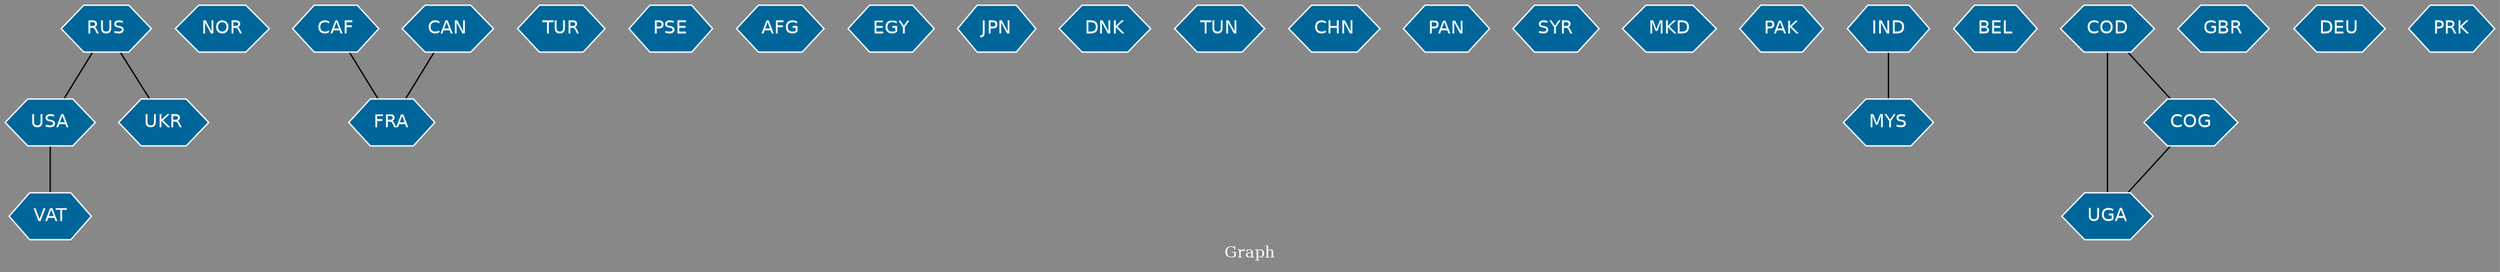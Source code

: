 // Countries together in item graph
graph {
	graph [bgcolor="#888888" fontcolor=white fontsize=12 label="Graph" outputorder=edgesfirst overlap=prism]
	node [color=white fillcolor="#006699" fontcolor=white fontname=Helvetica shape=hexagon style=filled]
	edge [arrowhead=open color=black fontcolor=white fontname=Courier fontsize=12]
		USA [label=USA]
		RUS [label=RUS]
		NOR [label=NOR]
		FRA [label=FRA]
		CAF [label=CAF]
		TUR [label=TUR]
		UKR [label=UKR]
		PSE [label=PSE]
		AFG [label=AFG]
		VAT [label=VAT]
		CAN [label=CAN]
		EGY [label=EGY]
		JPN [label=JPN]
		DNK [label=DNK]
		TUN [label=TUN]
		CHN [label=CHN]
		PAN [label=PAN]
		SYR [label=SYR]
		MKD [label=MKD]
		PAK [label=PAK]
		MYS [label=MYS]
		IND [label=IND]
		BEL [label=BEL]
		UGA [label=UGA]
		COD [label=COD]
		COG [label=COG]
		GBR [label=GBR]
		DEU [label=DEU]
		PRK [label=PRK]
			COD -- COG [weight=1]
			RUS -- USA [weight=2]
			CAN -- FRA [weight=1]
			USA -- VAT [weight=1]
			RUS -- UKR [weight=2]
			CAF -- FRA [weight=1]
			COD -- UGA [weight=2]
			COG -- UGA [weight=1]
			IND -- MYS [weight=1]
}